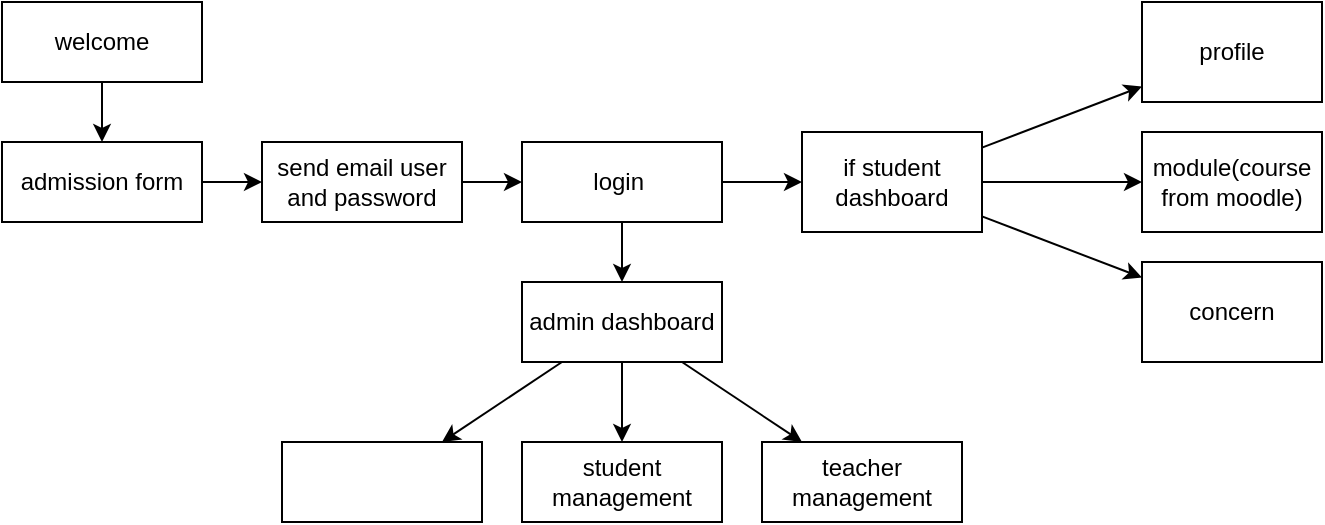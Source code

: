 <mxfile>
    <diagram id="f3CHkk4XysMcJxAFNISY" name="Page-1">
        <mxGraphModel dx="978" dy="900" grid="1" gridSize="10" guides="1" tooltips="1" connect="1" arrows="1" fold="1" page="1" pageScale="1" pageWidth="100" pageHeight="200" math="0" shadow="0">
            <root>
                <mxCell id="0"/>
                <mxCell id="1" parent="0"/>
                <mxCell id="6" style="edgeStyle=none;html=1;exitX=1;exitY=0.5;exitDx=0;exitDy=0;entryX=0;entryY=0.5;entryDx=0;entryDy=0;" edge="1" parent="1" source="2" target="4">
                    <mxGeometry relative="1" as="geometry"/>
                </mxCell>
                <mxCell id="2" value="admission form" style="rounded=0;whiteSpace=wrap;html=1;" parent="1" vertex="1">
                    <mxGeometry x="-50" y="-300" width="100" height="40" as="geometry"/>
                </mxCell>
                <mxCell id="16" value="" style="edgeStyle=none;html=1;" edge="1" parent="1" source="3" target="15">
                    <mxGeometry relative="1" as="geometry"/>
                </mxCell>
                <mxCell id="18" value="" style="edgeStyle=none;html=1;" edge="1" parent="1" source="3" target="17">
                    <mxGeometry relative="1" as="geometry"/>
                </mxCell>
                <mxCell id="20" value="" style="edgeStyle=none;html=1;" edge="1" parent="1" source="3" target="19">
                    <mxGeometry relative="1" as="geometry"/>
                </mxCell>
                <mxCell id="3" value="if student&lt;br&gt;dashboard" style="rounded=0;whiteSpace=wrap;html=1;" parent="1" vertex="1">
                    <mxGeometry x="350" y="-305" width="90" height="50" as="geometry"/>
                </mxCell>
                <mxCell id="7" style="edgeStyle=none;html=1;exitX=1;exitY=0.5;exitDx=0;exitDy=0;" edge="1" parent="1" source="4" target="5">
                    <mxGeometry relative="1" as="geometry"/>
                </mxCell>
                <mxCell id="4" value="send email user and password" style="rounded=0;whiteSpace=wrap;html=1;" parent="1" vertex="1">
                    <mxGeometry x="80" y="-300" width="100" height="40" as="geometry"/>
                </mxCell>
                <mxCell id="8" style="edgeStyle=none;html=1;exitX=1;exitY=0.5;exitDx=0;exitDy=0;entryX=0;entryY=0.5;entryDx=0;entryDy=0;" edge="1" parent="1" source="5" target="3">
                    <mxGeometry relative="1" as="geometry"/>
                </mxCell>
                <mxCell id="23" style="edgeStyle=none;html=1;exitX=0.5;exitY=1;exitDx=0;exitDy=0;entryX=0.5;entryY=0;entryDx=0;entryDy=0;" edge="1" parent="1" source="5" target="12">
                    <mxGeometry relative="1" as="geometry"/>
                </mxCell>
                <mxCell id="5" value="login&amp;nbsp;" style="rounded=0;whiteSpace=wrap;html=1;" parent="1" vertex="1">
                    <mxGeometry x="210" y="-300" width="100" height="40" as="geometry"/>
                </mxCell>
                <mxCell id="11" style="edgeStyle=none;html=1;exitX=0.5;exitY=1;exitDx=0;exitDy=0;entryX=0.5;entryY=0;entryDx=0;entryDy=0;" edge="1" parent="1" source="10" target="2">
                    <mxGeometry relative="1" as="geometry"/>
                </mxCell>
                <mxCell id="10" value="welcome" style="rounded=0;whiteSpace=wrap;html=1;" vertex="1" parent="1">
                    <mxGeometry x="-50" y="-370" width="100" height="40" as="geometry"/>
                </mxCell>
                <mxCell id="25" value="" style="edgeStyle=none;html=1;" edge="1" parent="1" source="12" target="24">
                    <mxGeometry relative="1" as="geometry"/>
                </mxCell>
                <mxCell id="27" value="" style="edgeStyle=none;html=1;" edge="1" parent="1" source="12" target="26">
                    <mxGeometry relative="1" as="geometry"/>
                </mxCell>
                <mxCell id="29" value="" style="edgeStyle=none;html=1;" edge="1" parent="1" source="12" target="28">
                    <mxGeometry relative="1" as="geometry"/>
                </mxCell>
                <mxCell id="12" value="admin dashboard" style="rounded=0;whiteSpace=wrap;html=1;" vertex="1" parent="1">
                    <mxGeometry x="210" y="-230" width="100" height="40" as="geometry"/>
                </mxCell>
                <mxCell id="15" value="module(course from moodle)" style="rounded=0;whiteSpace=wrap;html=1;" vertex="1" parent="1">
                    <mxGeometry x="520" y="-305" width="90" height="50" as="geometry"/>
                </mxCell>
                <mxCell id="17" value="concern" style="rounded=0;whiteSpace=wrap;html=1;" vertex="1" parent="1">
                    <mxGeometry x="520" y="-240" width="90" height="50" as="geometry"/>
                </mxCell>
                <mxCell id="19" value="profile" style="rounded=0;whiteSpace=wrap;html=1;" vertex="1" parent="1">
                    <mxGeometry x="520" y="-370" width="90" height="50" as="geometry"/>
                </mxCell>
                <mxCell id="24" value="student management" style="rounded=0;whiteSpace=wrap;html=1;" vertex="1" parent="1">
                    <mxGeometry x="210" y="-150" width="100" height="40" as="geometry"/>
                </mxCell>
                <mxCell id="26" value="teacher management" style="rounded=0;whiteSpace=wrap;html=1;" vertex="1" parent="1">
                    <mxGeometry x="330" y="-150" width="100" height="40" as="geometry"/>
                </mxCell>
                <mxCell id="28" value="" style="rounded=0;whiteSpace=wrap;html=1;" vertex="1" parent="1">
                    <mxGeometry x="90" y="-150" width="100" height="40" as="geometry"/>
                </mxCell>
            </root>
        </mxGraphModel>
    </diagram>
</mxfile>